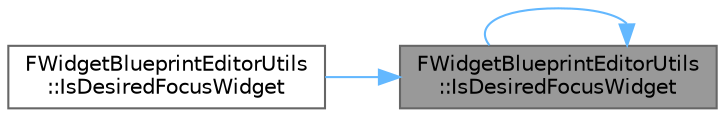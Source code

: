 digraph "FWidgetBlueprintEditorUtils::IsDesiredFocusWidget"
{
 // INTERACTIVE_SVG=YES
 // LATEX_PDF_SIZE
  bgcolor="transparent";
  edge [fontname=Helvetica,fontsize=10,labelfontname=Helvetica,labelfontsize=10];
  node [fontname=Helvetica,fontsize=10,shape=box,height=0.2,width=0.4];
  rankdir="RL";
  Node1 [id="Node000001",label="FWidgetBlueprintEditorUtils\l::IsDesiredFocusWidget",height=0.2,width=0.4,color="gray40", fillcolor="grey60", style="filled", fontcolor="black",tooltip=" "];
  Node1 -> Node1 [id="edge1_Node000001_Node000001",dir="back",color="steelblue1",style="solid",tooltip=" "];
  Node1 -> Node2 [id="edge2_Node000001_Node000002",dir="back",color="steelblue1",style="solid",tooltip=" "];
  Node2 [id="Node000002",label="FWidgetBlueprintEditorUtils\l::IsDesiredFocusWidget",height=0.2,width=0.4,color="grey40", fillcolor="white", style="filled",URL="$d0/d06/classFWidgetBlueprintEditorUtils.html#a7ab3cd5de9c4400505479a9f93d7a412",tooltip=" "];
}
